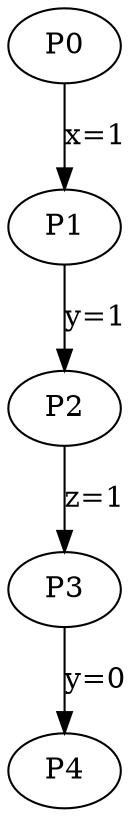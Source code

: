 digraph {
0 [label="P0"];
1 [label="P1"];
2 [label="P2"];
3 [label="P3"];
4 [label="P4"];
0 -> 1 [label="x=1"]
1 -> 2 [label="y=1"]
2 -> 3 [label="z=1"]
3 -> 4 [label="y=0"]
}
